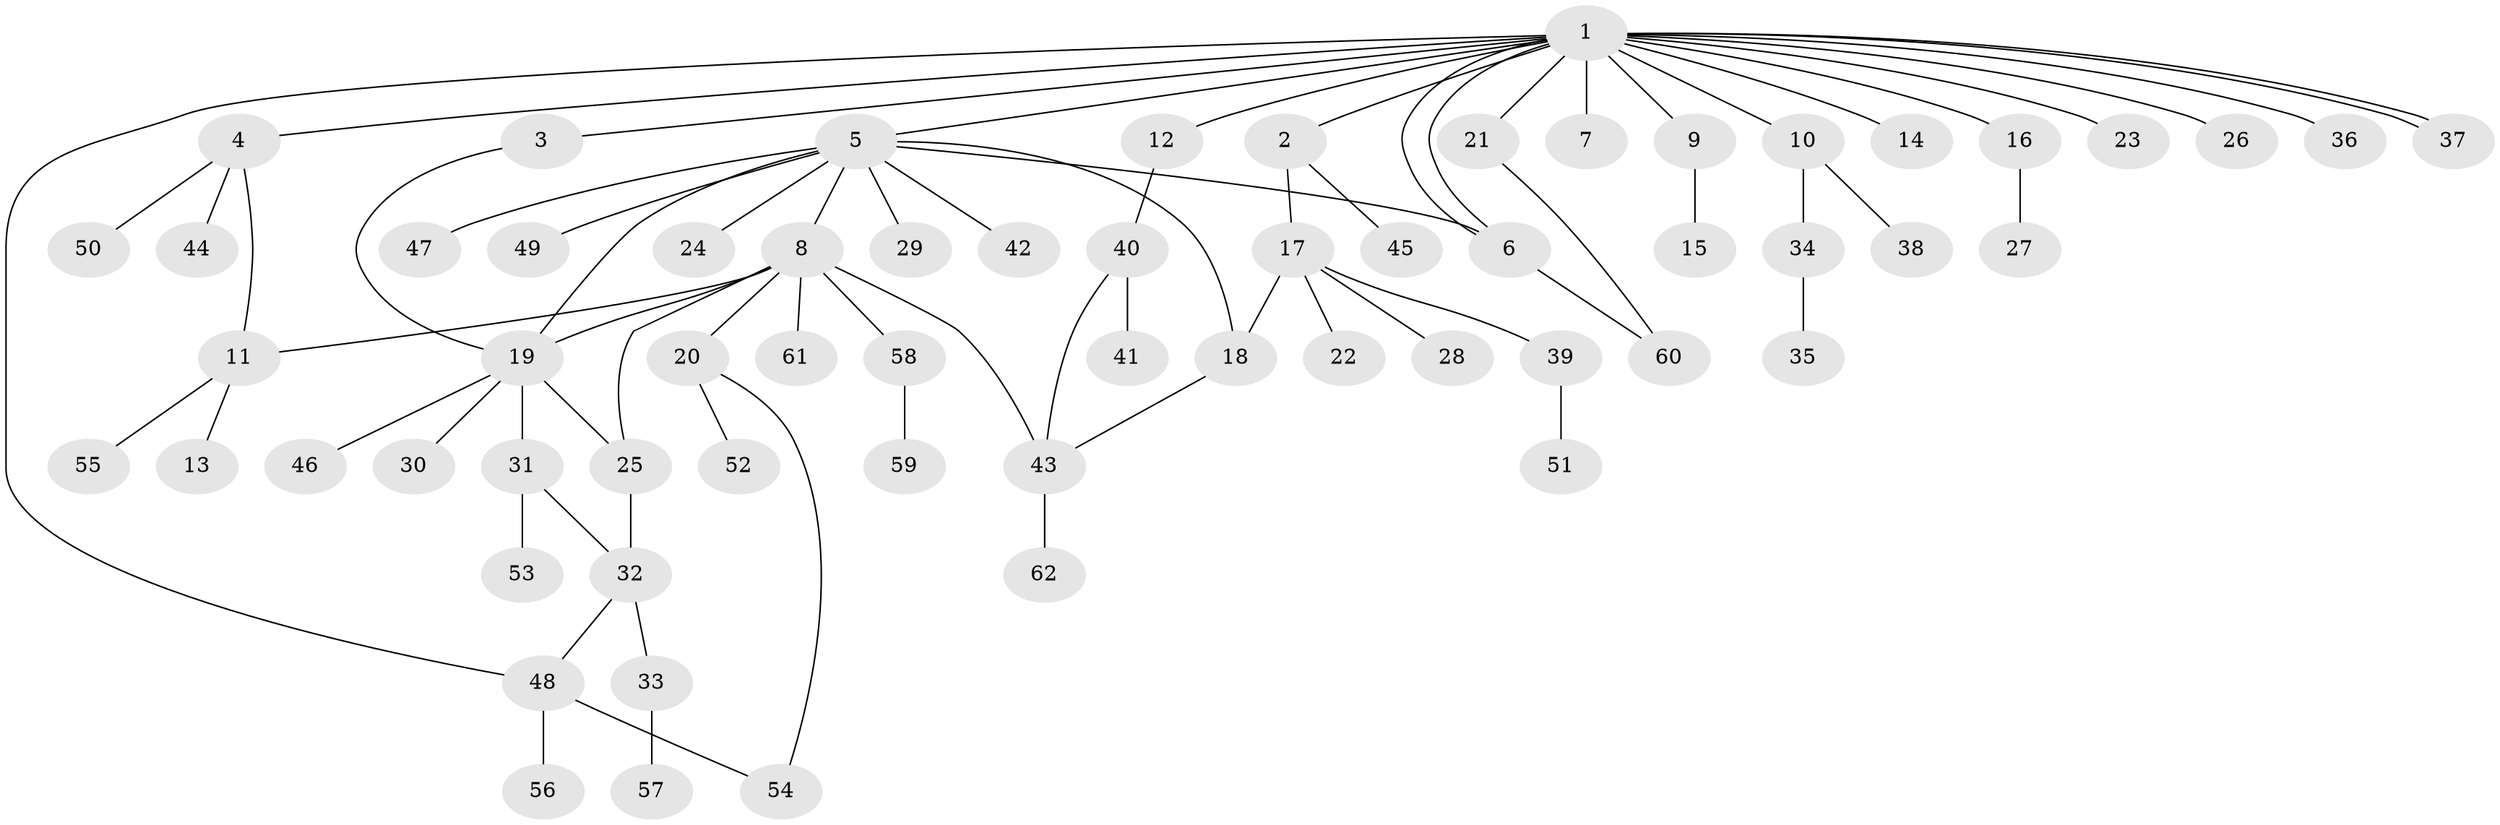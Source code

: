 // Generated by graph-tools (version 1.1) at 2025/49/03/09/25 03:49:52]
// undirected, 62 vertices, 75 edges
graph export_dot {
graph [start="1"]
  node [color=gray90,style=filled];
  1;
  2;
  3;
  4;
  5;
  6;
  7;
  8;
  9;
  10;
  11;
  12;
  13;
  14;
  15;
  16;
  17;
  18;
  19;
  20;
  21;
  22;
  23;
  24;
  25;
  26;
  27;
  28;
  29;
  30;
  31;
  32;
  33;
  34;
  35;
  36;
  37;
  38;
  39;
  40;
  41;
  42;
  43;
  44;
  45;
  46;
  47;
  48;
  49;
  50;
  51;
  52;
  53;
  54;
  55;
  56;
  57;
  58;
  59;
  60;
  61;
  62;
  1 -- 2;
  1 -- 3;
  1 -- 4;
  1 -- 5;
  1 -- 6;
  1 -- 6;
  1 -- 7;
  1 -- 9;
  1 -- 10;
  1 -- 12;
  1 -- 14;
  1 -- 16;
  1 -- 21;
  1 -- 23;
  1 -- 26;
  1 -- 36;
  1 -- 37;
  1 -- 37;
  1 -- 48;
  2 -- 17;
  2 -- 45;
  3 -- 19;
  4 -- 11;
  4 -- 44;
  4 -- 50;
  5 -- 6;
  5 -- 8;
  5 -- 18;
  5 -- 19;
  5 -- 24;
  5 -- 29;
  5 -- 42;
  5 -- 47;
  5 -- 49;
  6 -- 60;
  8 -- 11;
  8 -- 19;
  8 -- 20;
  8 -- 25;
  8 -- 43;
  8 -- 58;
  8 -- 61;
  9 -- 15;
  10 -- 34;
  10 -- 38;
  11 -- 13;
  11 -- 55;
  12 -- 40;
  16 -- 27;
  17 -- 18;
  17 -- 22;
  17 -- 28;
  17 -- 39;
  18 -- 43;
  19 -- 25;
  19 -- 30;
  19 -- 31;
  19 -- 46;
  20 -- 52;
  20 -- 54;
  21 -- 60;
  25 -- 32;
  31 -- 32;
  31 -- 53;
  32 -- 33;
  32 -- 48;
  33 -- 57;
  34 -- 35;
  39 -- 51;
  40 -- 41;
  40 -- 43;
  43 -- 62;
  48 -- 54;
  48 -- 56;
  58 -- 59;
}
